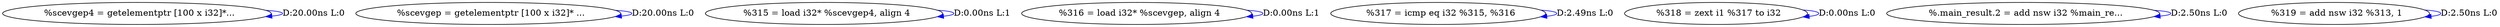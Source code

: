 digraph {
Node0x319c930[label="  %scevgep4 = getelementptr [100 x i32]*..."];
Node0x319c930 -> Node0x319c930[label="D:20.00ns L:0",color=blue];
Node0x319ca50[label="  %scevgep = getelementptr [100 x i32]* ..."];
Node0x319ca50 -> Node0x319ca50[label="D:20.00ns L:0",color=blue];
Node0x319cb30[label="  %315 = load i32* %scevgep4, align 4"];
Node0x319cb30 -> Node0x319cb30[label="D:0.00ns L:1",color=blue];
Node0x319cc10[label="  %316 = load i32* %scevgep, align 4"];
Node0x319cc10 -> Node0x319cc10[label="D:0.00ns L:1",color=blue];
Node0x319ccf0[label="  %317 = icmp eq i32 %315, %316"];
Node0x319ccf0 -> Node0x319ccf0[label="D:2.49ns L:0",color=blue];
Node0x319ce10[label="  %318 = zext i1 %317 to i32"];
Node0x319ce10 -> Node0x319ce10[label="D:0.00ns L:0",color=blue];
Node0x319cef0[label="  %.main_result.2 = add nsw i32 %main_re..."];
Node0x319cef0 -> Node0x319cef0[label="D:2.50ns L:0",color=blue];
Node0x319cfd0[label="  %319 = add nsw i32 %313, 1"];
Node0x319cfd0 -> Node0x319cfd0[label="D:2.50ns L:0",color=blue];
}
